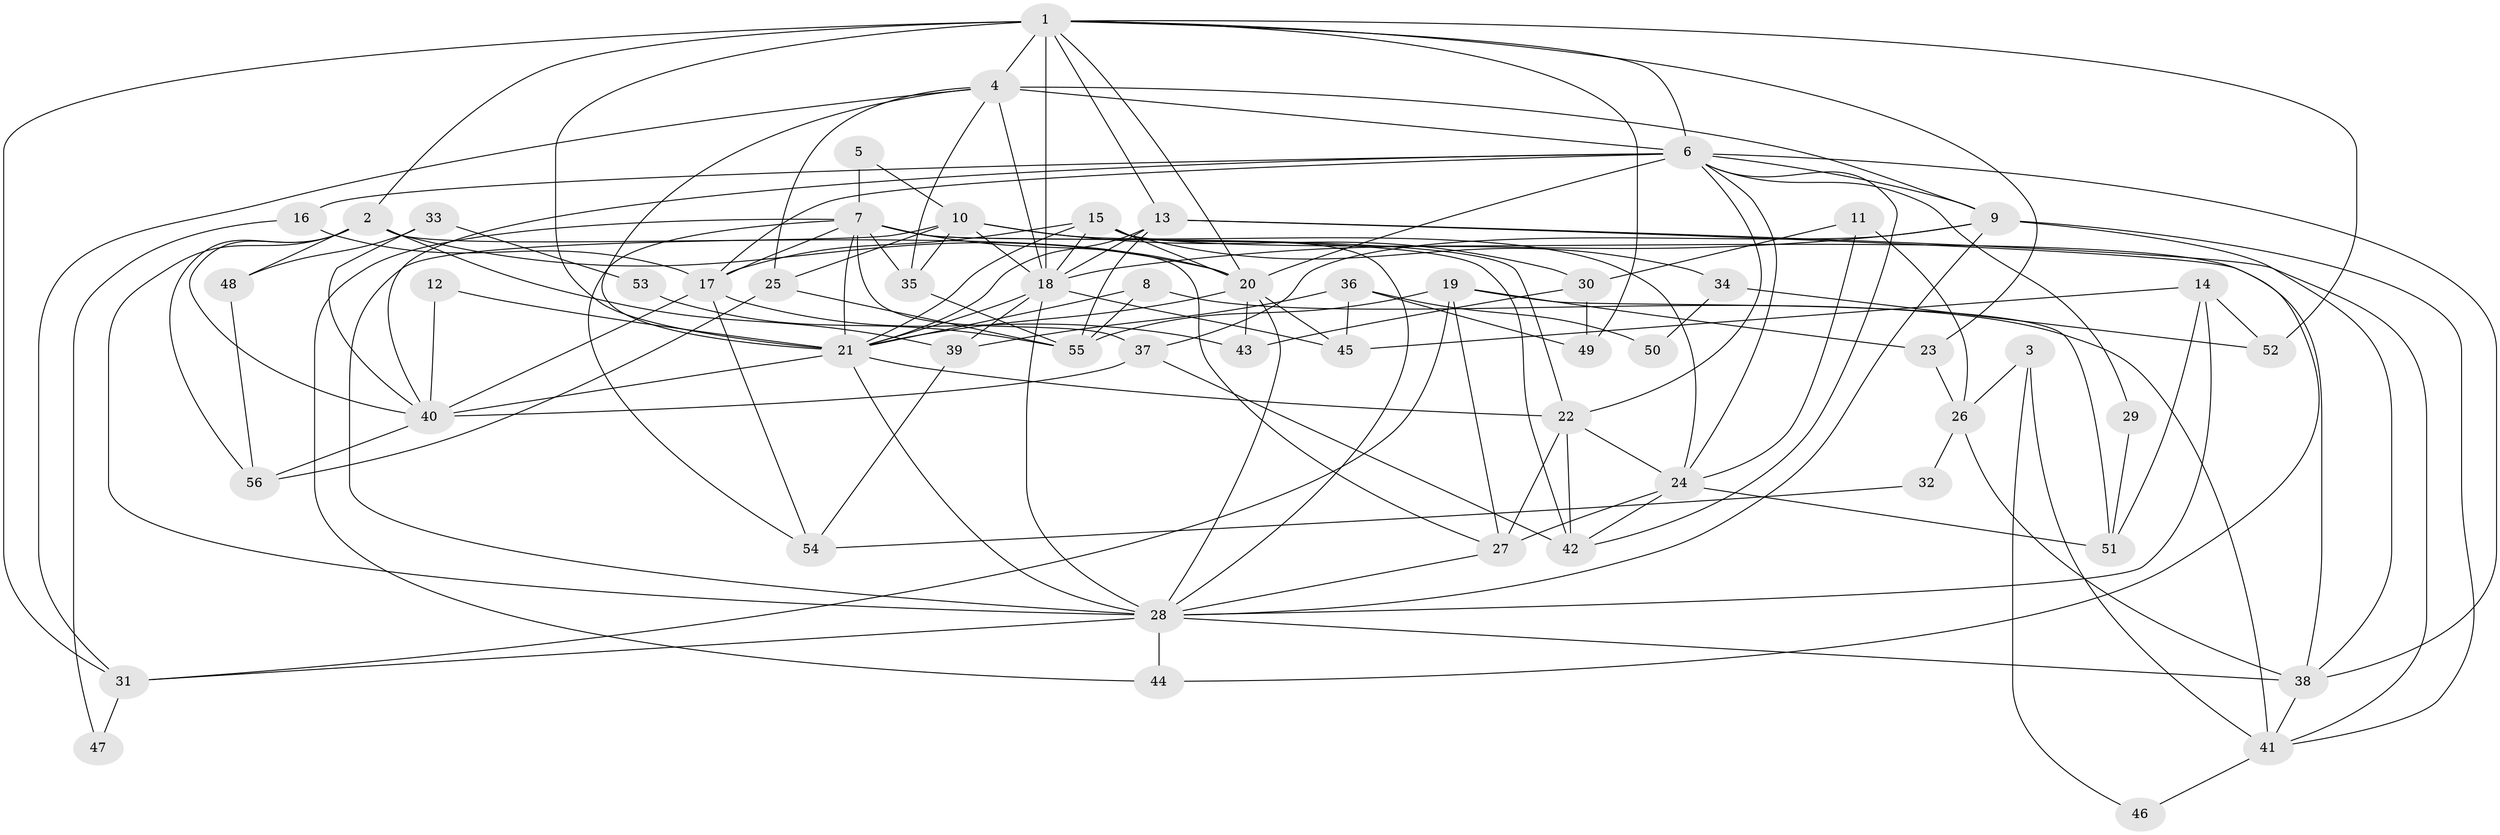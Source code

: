 // original degree distribution, {5: 0.13513513513513514, 4: 0.32432432432432434, 3: 0.25225225225225223, 6: 0.12612612612612611, 2: 0.12612612612612611, 8: 0.009009009009009009, 7: 0.02702702702702703}
// Generated by graph-tools (version 1.1) at 2025/35/03/09/25 02:35:56]
// undirected, 56 vertices, 143 edges
graph export_dot {
graph [start="1"]
  node [color=gray90,style=filled];
  1;
  2;
  3;
  4;
  5;
  6;
  7;
  8;
  9;
  10;
  11;
  12;
  13;
  14;
  15;
  16;
  17;
  18;
  19;
  20;
  21;
  22;
  23;
  24;
  25;
  26;
  27;
  28;
  29;
  30;
  31;
  32;
  33;
  34;
  35;
  36;
  37;
  38;
  39;
  40;
  41;
  42;
  43;
  44;
  45;
  46;
  47;
  48;
  49;
  50;
  51;
  52;
  53;
  54;
  55;
  56;
  1 -- 2 [weight=1.0];
  1 -- 4 [weight=1.0];
  1 -- 6 [weight=1.0];
  1 -- 13 [weight=1.0];
  1 -- 18 [weight=1.0];
  1 -- 20 [weight=1.0];
  1 -- 21 [weight=3.0];
  1 -- 23 [weight=1.0];
  1 -- 31 [weight=1.0];
  1 -- 49 [weight=1.0];
  1 -- 52 [weight=1.0];
  2 -- 20 [weight=1.0];
  2 -- 27 [weight=1.0];
  2 -- 28 [weight=1.0];
  2 -- 39 [weight=1.0];
  2 -- 40 [weight=2.0];
  2 -- 48 [weight=1.0];
  2 -- 56 [weight=1.0];
  3 -- 26 [weight=1.0];
  3 -- 41 [weight=1.0];
  3 -- 46 [weight=1.0];
  4 -- 6 [weight=2.0];
  4 -- 9 [weight=2.0];
  4 -- 18 [weight=1.0];
  4 -- 21 [weight=1.0];
  4 -- 25 [weight=1.0];
  4 -- 31 [weight=2.0];
  4 -- 35 [weight=1.0];
  5 -- 7 [weight=1.0];
  5 -- 10 [weight=1.0];
  6 -- 9 [weight=1.0];
  6 -- 16 [weight=2.0];
  6 -- 17 [weight=1.0];
  6 -- 20 [weight=2.0];
  6 -- 22 [weight=2.0];
  6 -- 24 [weight=1.0];
  6 -- 29 [weight=1.0];
  6 -- 38 [weight=2.0];
  6 -- 40 [weight=1.0];
  6 -- 42 [weight=1.0];
  7 -- 17 [weight=1.0];
  7 -- 20 [weight=1.0];
  7 -- 21 [weight=1.0];
  7 -- 22 [weight=1.0];
  7 -- 35 [weight=2.0];
  7 -- 37 [weight=1.0];
  7 -- 42 [weight=1.0];
  7 -- 44 [weight=1.0];
  7 -- 54 [weight=1.0];
  8 -- 21 [weight=1.0];
  8 -- 41 [weight=1.0];
  8 -- 55 [weight=1.0];
  9 -- 18 [weight=1.0];
  9 -- 28 [weight=1.0];
  9 -- 37 [weight=1.0];
  9 -- 38 [weight=1.0];
  9 -- 41 [weight=1.0];
  10 -- 18 [weight=2.0];
  10 -- 24 [weight=1.0];
  10 -- 25 [weight=1.0];
  10 -- 28 [weight=2.0];
  10 -- 30 [weight=1.0];
  10 -- 35 [weight=1.0];
  11 -- 24 [weight=1.0];
  11 -- 26 [weight=1.0];
  11 -- 30 [weight=1.0];
  12 -- 21 [weight=1.0];
  12 -- 40 [weight=1.0];
  13 -- 18 [weight=1.0];
  13 -- 21 [weight=1.0];
  13 -- 41 [weight=1.0];
  13 -- 44 [weight=1.0];
  13 -- 55 [weight=1.0];
  14 -- 28 [weight=1.0];
  14 -- 45 [weight=1.0];
  14 -- 51 [weight=1.0];
  14 -- 52 [weight=1.0];
  15 -- 17 [weight=1.0];
  15 -- 18 [weight=1.0];
  15 -- 20 [weight=1.0];
  15 -- 21 [weight=1.0];
  15 -- 28 [weight=1.0];
  15 -- 34 [weight=1.0];
  15 -- 38 [weight=1.0];
  16 -- 17 [weight=1.0];
  16 -- 47 [weight=1.0];
  17 -- 40 [weight=1.0];
  17 -- 43 [weight=1.0];
  17 -- 54 [weight=1.0];
  18 -- 21 [weight=1.0];
  18 -- 28 [weight=1.0];
  18 -- 39 [weight=1.0];
  18 -- 45 [weight=1.0];
  19 -- 23 [weight=1.0];
  19 -- 27 [weight=1.0];
  19 -- 31 [weight=1.0];
  19 -- 51 [weight=1.0];
  19 -- 55 [weight=1.0];
  20 -- 21 [weight=1.0];
  20 -- 28 [weight=1.0];
  20 -- 43 [weight=2.0];
  20 -- 45 [weight=1.0];
  21 -- 22 [weight=1.0];
  21 -- 28 [weight=2.0];
  21 -- 40 [weight=2.0];
  22 -- 24 [weight=1.0];
  22 -- 27 [weight=2.0];
  22 -- 42 [weight=1.0];
  23 -- 26 [weight=1.0];
  24 -- 27 [weight=2.0];
  24 -- 42 [weight=1.0];
  24 -- 51 [weight=1.0];
  25 -- 55 [weight=1.0];
  25 -- 56 [weight=1.0];
  26 -- 32 [weight=1.0];
  26 -- 38 [weight=1.0];
  27 -- 28 [weight=1.0];
  28 -- 31 [weight=1.0];
  28 -- 38 [weight=2.0];
  28 -- 44 [weight=1.0];
  29 -- 51 [weight=1.0];
  30 -- 43 [weight=1.0];
  30 -- 49 [weight=1.0];
  31 -- 47 [weight=1.0];
  32 -- 54 [weight=1.0];
  33 -- 40 [weight=1.0];
  33 -- 48 [weight=1.0];
  33 -- 53 [weight=1.0];
  34 -- 50 [weight=1.0];
  34 -- 52 [weight=1.0];
  35 -- 55 [weight=1.0];
  36 -- 39 [weight=1.0];
  36 -- 45 [weight=1.0];
  36 -- 49 [weight=1.0];
  36 -- 50 [weight=1.0];
  37 -- 40 [weight=1.0];
  37 -- 42 [weight=1.0];
  38 -- 41 [weight=1.0];
  39 -- 54 [weight=1.0];
  40 -- 56 [weight=1.0];
  41 -- 46 [weight=1.0];
  48 -- 56 [weight=1.0];
  53 -- 55 [weight=1.0];
}
